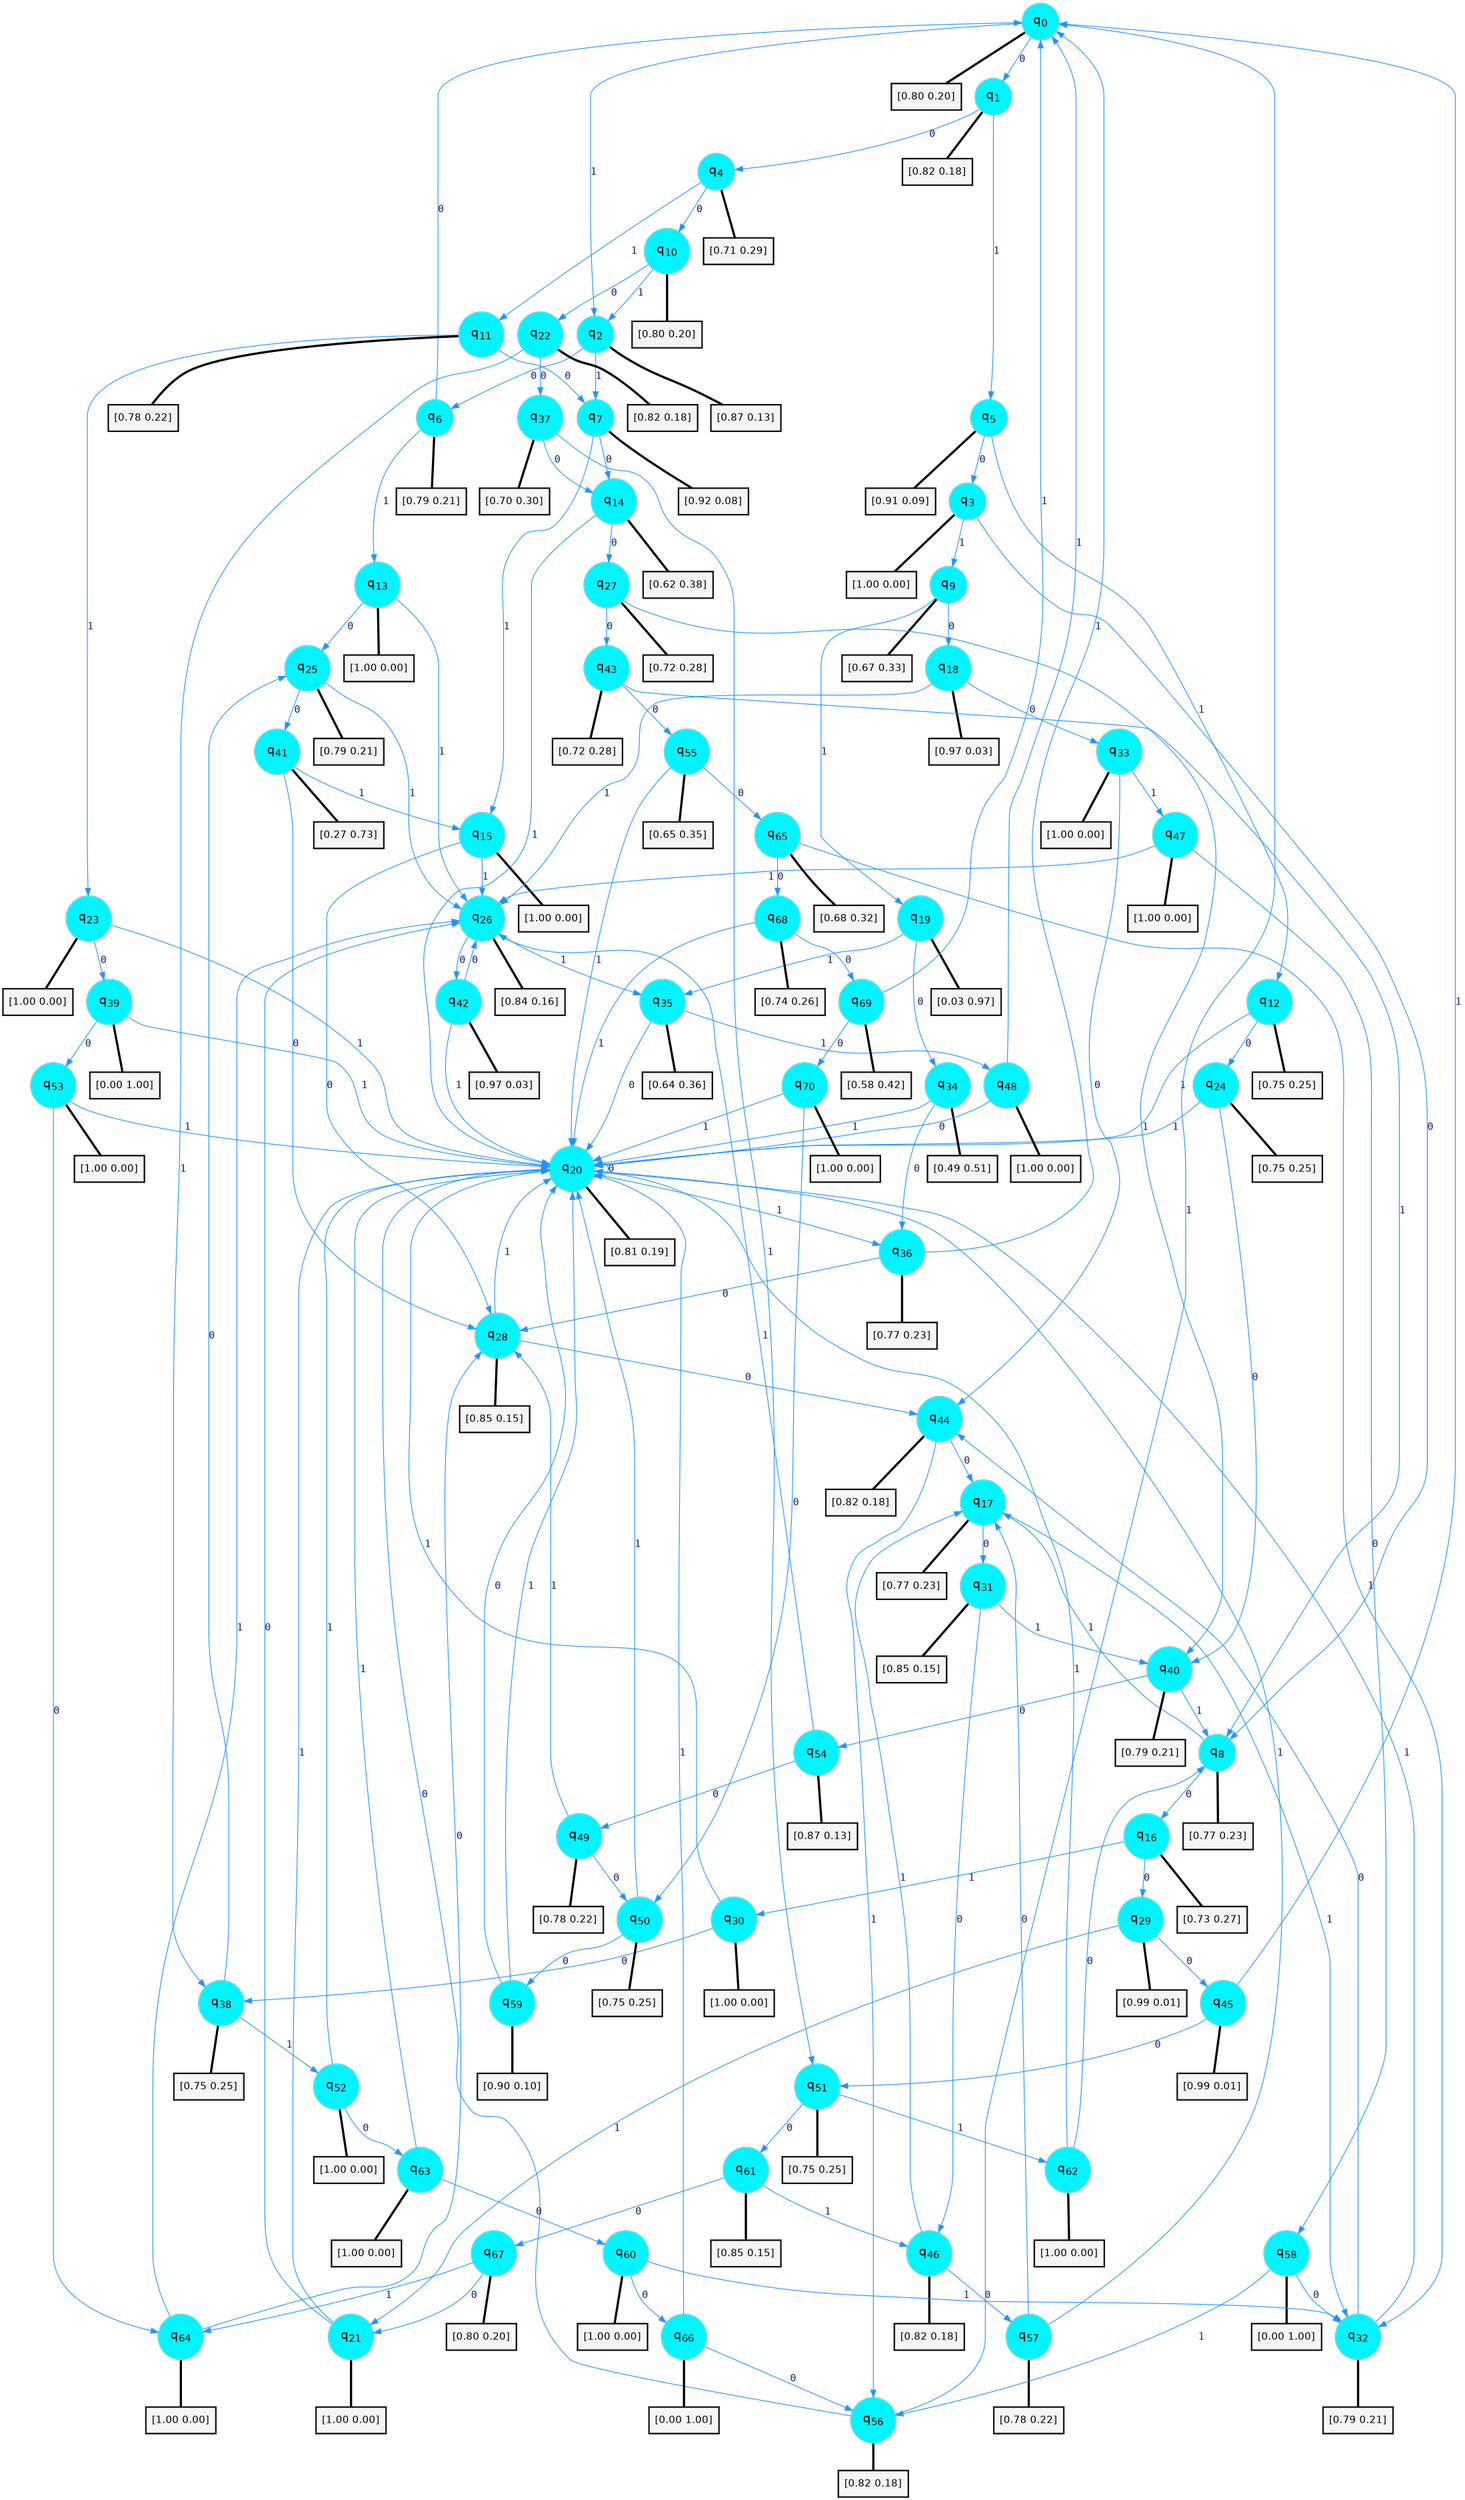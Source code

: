 digraph G {
graph [
bgcolor=transparent, dpi=300, rankdir=TD, size="40,25"];
node [
color=gray, fillcolor=turquoise1, fontcolor=black, fontname=Helvetica, fontsize=16, fontweight=bold, shape=circle, style=filled];
edge [
arrowsize=1, color=dodgerblue1, fontcolor=midnightblue, fontname=courier, fontweight=bold, penwidth=1, style=solid, weight=20];
0[label=<q<SUB>0</SUB>>];
1[label=<q<SUB>1</SUB>>];
2[label=<q<SUB>2</SUB>>];
3[label=<q<SUB>3</SUB>>];
4[label=<q<SUB>4</SUB>>];
5[label=<q<SUB>5</SUB>>];
6[label=<q<SUB>6</SUB>>];
7[label=<q<SUB>7</SUB>>];
8[label=<q<SUB>8</SUB>>];
9[label=<q<SUB>9</SUB>>];
10[label=<q<SUB>10</SUB>>];
11[label=<q<SUB>11</SUB>>];
12[label=<q<SUB>12</SUB>>];
13[label=<q<SUB>13</SUB>>];
14[label=<q<SUB>14</SUB>>];
15[label=<q<SUB>15</SUB>>];
16[label=<q<SUB>16</SUB>>];
17[label=<q<SUB>17</SUB>>];
18[label=<q<SUB>18</SUB>>];
19[label=<q<SUB>19</SUB>>];
20[label=<q<SUB>20</SUB>>];
21[label=<q<SUB>21</SUB>>];
22[label=<q<SUB>22</SUB>>];
23[label=<q<SUB>23</SUB>>];
24[label=<q<SUB>24</SUB>>];
25[label=<q<SUB>25</SUB>>];
26[label=<q<SUB>26</SUB>>];
27[label=<q<SUB>27</SUB>>];
28[label=<q<SUB>28</SUB>>];
29[label=<q<SUB>29</SUB>>];
30[label=<q<SUB>30</SUB>>];
31[label=<q<SUB>31</SUB>>];
32[label=<q<SUB>32</SUB>>];
33[label=<q<SUB>33</SUB>>];
34[label=<q<SUB>34</SUB>>];
35[label=<q<SUB>35</SUB>>];
36[label=<q<SUB>36</SUB>>];
37[label=<q<SUB>37</SUB>>];
38[label=<q<SUB>38</SUB>>];
39[label=<q<SUB>39</SUB>>];
40[label=<q<SUB>40</SUB>>];
41[label=<q<SUB>41</SUB>>];
42[label=<q<SUB>42</SUB>>];
43[label=<q<SUB>43</SUB>>];
44[label=<q<SUB>44</SUB>>];
45[label=<q<SUB>45</SUB>>];
46[label=<q<SUB>46</SUB>>];
47[label=<q<SUB>47</SUB>>];
48[label=<q<SUB>48</SUB>>];
49[label=<q<SUB>49</SUB>>];
50[label=<q<SUB>50</SUB>>];
51[label=<q<SUB>51</SUB>>];
52[label=<q<SUB>52</SUB>>];
53[label=<q<SUB>53</SUB>>];
54[label=<q<SUB>54</SUB>>];
55[label=<q<SUB>55</SUB>>];
56[label=<q<SUB>56</SUB>>];
57[label=<q<SUB>57</SUB>>];
58[label=<q<SUB>58</SUB>>];
59[label=<q<SUB>59</SUB>>];
60[label=<q<SUB>60</SUB>>];
61[label=<q<SUB>61</SUB>>];
62[label=<q<SUB>62</SUB>>];
63[label=<q<SUB>63</SUB>>];
64[label=<q<SUB>64</SUB>>];
65[label=<q<SUB>65</SUB>>];
66[label=<q<SUB>66</SUB>>];
67[label=<q<SUB>67</SUB>>];
68[label=<q<SUB>68</SUB>>];
69[label=<q<SUB>69</SUB>>];
70[label=<q<SUB>70</SUB>>];
71[label="[0.80 0.20]", shape=box,fontcolor=black, fontname=Helvetica, fontsize=14, penwidth=2, fillcolor=whitesmoke,color=black];
72[label="[0.82 0.18]", shape=box,fontcolor=black, fontname=Helvetica, fontsize=14, penwidth=2, fillcolor=whitesmoke,color=black];
73[label="[0.87 0.13]", shape=box,fontcolor=black, fontname=Helvetica, fontsize=14, penwidth=2, fillcolor=whitesmoke,color=black];
74[label="[1.00 0.00]", shape=box,fontcolor=black, fontname=Helvetica, fontsize=14, penwidth=2, fillcolor=whitesmoke,color=black];
75[label="[0.71 0.29]", shape=box,fontcolor=black, fontname=Helvetica, fontsize=14, penwidth=2, fillcolor=whitesmoke,color=black];
76[label="[0.91 0.09]", shape=box,fontcolor=black, fontname=Helvetica, fontsize=14, penwidth=2, fillcolor=whitesmoke,color=black];
77[label="[0.79 0.21]", shape=box,fontcolor=black, fontname=Helvetica, fontsize=14, penwidth=2, fillcolor=whitesmoke,color=black];
78[label="[0.92 0.08]", shape=box,fontcolor=black, fontname=Helvetica, fontsize=14, penwidth=2, fillcolor=whitesmoke,color=black];
79[label="[0.77 0.23]", shape=box,fontcolor=black, fontname=Helvetica, fontsize=14, penwidth=2, fillcolor=whitesmoke,color=black];
80[label="[0.67 0.33]", shape=box,fontcolor=black, fontname=Helvetica, fontsize=14, penwidth=2, fillcolor=whitesmoke,color=black];
81[label="[0.80 0.20]", shape=box,fontcolor=black, fontname=Helvetica, fontsize=14, penwidth=2, fillcolor=whitesmoke,color=black];
82[label="[0.78 0.22]", shape=box,fontcolor=black, fontname=Helvetica, fontsize=14, penwidth=2, fillcolor=whitesmoke,color=black];
83[label="[0.75 0.25]", shape=box,fontcolor=black, fontname=Helvetica, fontsize=14, penwidth=2, fillcolor=whitesmoke,color=black];
84[label="[1.00 0.00]", shape=box,fontcolor=black, fontname=Helvetica, fontsize=14, penwidth=2, fillcolor=whitesmoke,color=black];
85[label="[0.62 0.38]", shape=box,fontcolor=black, fontname=Helvetica, fontsize=14, penwidth=2, fillcolor=whitesmoke,color=black];
86[label="[1.00 0.00]", shape=box,fontcolor=black, fontname=Helvetica, fontsize=14, penwidth=2, fillcolor=whitesmoke,color=black];
87[label="[0.73 0.27]", shape=box,fontcolor=black, fontname=Helvetica, fontsize=14, penwidth=2, fillcolor=whitesmoke,color=black];
88[label="[0.77 0.23]", shape=box,fontcolor=black, fontname=Helvetica, fontsize=14, penwidth=2, fillcolor=whitesmoke,color=black];
89[label="[0.97 0.03]", shape=box,fontcolor=black, fontname=Helvetica, fontsize=14, penwidth=2, fillcolor=whitesmoke,color=black];
90[label="[0.03 0.97]", shape=box,fontcolor=black, fontname=Helvetica, fontsize=14, penwidth=2, fillcolor=whitesmoke,color=black];
91[label="[0.81 0.19]", shape=box,fontcolor=black, fontname=Helvetica, fontsize=14, penwidth=2, fillcolor=whitesmoke,color=black];
92[label="[1.00 0.00]", shape=box,fontcolor=black, fontname=Helvetica, fontsize=14, penwidth=2, fillcolor=whitesmoke,color=black];
93[label="[0.82 0.18]", shape=box,fontcolor=black, fontname=Helvetica, fontsize=14, penwidth=2, fillcolor=whitesmoke,color=black];
94[label="[1.00 0.00]", shape=box,fontcolor=black, fontname=Helvetica, fontsize=14, penwidth=2, fillcolor=whitesmoke,color=black];
95[label="[0.75 0.25]", shape=box,fontcolor=black, fontname=Helvetica, fontsize=14, penwidth=2, fillcolor=whitesmoke,color=black];
96[label="[0.79 0.21]", shape=box,fontcolor=black, fontname=Helvetica, fontsize=14, penwidth=2, fillcolor=whitesmoke,color=black];
97[label="[0.84 0.16]", shape=box,fontcolor=black, fontname=Helvetica, fontsize=14, penwidth=2, fillcolor=whitesmoke,color=black];
98[label="[0.72 0.28]", shape=box,fontcolor=black, fontname=Helvetica, fontsize=14, penwidth=2, fillcolor=whitesmoke,color=black];
99[label="[0.85 0.15]", shape=box,fontcolor=black, fontname=Helvetica, fontsize=14, penwidth=2, fillcolor=whitesmoke,color=black];
100[label="[0.99 0.01]", shape=box,fontcolor=black, fontname=Helvetica, fontsize=14, penwidth=2, fillcolor=whitesmoke,color=black];
101[label="[1.00 0.00]", shape=box,fontcolor=black, fontname=Helvetica, fontsize=14, penwidth=2, fillcolor=whitesmoke,color=black];
102[label="[0.85 0.15]", shape=box,fontcolor=black, fontname=Helvetica, fontsize=14, penwidth=2, fillcolor=whitesmoke,color=black];
103[label="[0.79 0.21]", shape=box,fontcolor=black, fontname=Helvetica, fontsize=14, penwidth=2, fillcolor=whitesmoke,color=black];
104[label="[1.00 0.00]", shape=box,fontcolor=black, fontname=Helvetica, fontsize=14, penwidth=2, fillcolor=whitesmoke,color=black];
105[label="[0.49 0.51]", shape=box,fontcolor=black, fontname=Helvetica, fontsize=14, penwidth=2, fillcolor=whitesmoke,color=black];
106[label="[0.64 0.36]", shape=box,fontcolor=black, fontname=Helvetica, fontsize=14, penwidth=2, fillcolor=whitesmoke,color=black];
107[label="[0.77 0.23]", shape=box,fontcolor=black, fontname=Helvetica, fontsize=14, penwidth=2, fillcolor=whitesmoke,color=black];
108[label="[0.70 0.30]", shape=box,fontcolor=black, fontname=Helvetica, fontsize=14, penwidth=2, fillcolor=whitesmoke,color=black];
109[label="[0.75 0.25]", shape=box,fontcolor=black, fontname=Helvetica, fontsize=14, penwidth=2, fillcolor=whitesmoke,color=black];
110[label="[0.00 1.00]", shape=box,fontcolor=black, fontname=Helvetica, fontsize=14, penwidth=2, fillcolor=whitesmoke,color=black];
111[label="[0.79 0.21]", shape=box,fontcolor=black, fontname=Helvetica, fontsize=14, penwidth=2, fillcolor=whitesmoke,color=black];
112[label="[0.27 0.73]", shape=box,fontcolor=black, fontname=Helvetica, fontsize=14, penwidth=2, fillcolor=whitesmoke,color=black];
113[label="[0.97 0.03]", shape=box,fontcolor=black, fontname=Helvetica, fontsize=14, penwidth=2, fillcolor=whitesmoke,color=black];
114[label="[0.72 0.28]", shape=box,fontcolor=black, fontname=Helvetica, fontsize=14, penwidth=2, fillcolor=whitesmoke,color=black];
115[label="[0.82 0.18]", shape=box,fontcolor=black, fontname=Helvetica, fontsize=14, penwidth=2, fillcolor=whitesmoke,color=black];
116[label="[0.99 0.01]", shape=box,fontcolor=black, fontname=Helvetica, fontsize=14, penwidth=2, fillcolor=whitesmoke,color=black];
117[label="[0.82 0.18]", shape=box,fontcolor=black, fontname=Helvetica, fontsize=14, penwidth=2, fillcolor=whitesmoke,color=black];
118[label="[1.00 0.00]", shape=box,fontcolor=black, fontname=Helvetica, fontsize=14, penwidth=2, fillcolor=whitesmoke,color=black];
119[label="[1.00 0.00]", shape=box,fontcolor=black, fontname=Helvetica, fontsize=14, penwidth=2, fillcolor=whitesmoke,color=black];
120[label="[0.78 0.22]", shape=box,fontcolor=black, fontname=Helvetica, fontsize=14, penwidth=2, fillcolor=whitesmoke,color=black];
121[label="[0.75 0.25]", shape=box,fontcolor=black, fontname=Helvetica, fontsize=14, penwidth=2, fillcolor=whitesmoke,color=black];
122[label="[0.75 0.25]", shape=box,fontcolor=black, fontname=Helvetica, fontsize=14, penwidth=2, fillcolor=whitesmoke,color=black];
123[label="[1.00 0.00]", shape=box,fontcolor=black, fontname=Helvetica, fontsize=14, penwidth=2, fillcolor=whitesmoke,color=black];
124[label="[1.00 0.00]", shape=box,fontcolor=black, fontname=Helvetica, fontsize=14, penwidth=2, fillcolor=whitesmoke,color=black];
125[label="[0.87 0.13]", shape=box,fontcolor=black, fontname=Helvetica, fontsize=14, penwidth=2, fillcolor=whitesmoke,color=black];
126[label="[0.65 0.35]", shape=box,fontcolor=black, fontname=Helvetica, fontsize=14, penwidth=2, fillcolor=whitesmoke,color=black];
127[label="[0.82 0.18]", shape=box,fontcolor=black, fontname=Helvetica, fontsize=14, penwidth=2, fillcolor=whitesmoke,color=black];
128[label="[0.78 0.22]", shape=box,fontcolor=black, fontname=Helvetica, fontsize=14, penwidth=2, fillcolor=whitesmoke,color=black];
129[label="[0.00 1.00]", shape=box,fontcolor=black, fontname=Helvetica, fontsize=14, penwidth=2, fillcolor=whitesmoke,color=black];
130[label="[0.90 0.10]", shape=box,fontcolor=black, fontname=Helvetica, fontsize=14, penwidth=2, fillcolor=whitesmoke,color=black];
131[label="[1.00 0.00]", shape=box,fontcolor=black, fontname=Helvetica, fontsize=14, penwidth=2, fillcolor=whitesmoke,color=black];
132[label="[0.85 0.15]", shape=box,fontcolor=black, fontname=Helvetica, fontsize=14, penwidth=2, fillcolor=whitesmoke,color=black];
133[label="[1.00 0.00]", shape=box,fontcolor=black, fontname=Helvetica, fontsize=14, penwidth=2, fillcolor=whitesmoke,color=black];
134[label="[1.00 0.00]", shape=box,fontcolor=black, fontname=Helvetica, fontsize=14, penwidth=2, fillcolor=whitesmoke,color=black];
135[label="[1.00 0.00]", shape=box,fontcolor=black, fontname=Helvetica, fontsize=14, penwidth=2, fillcolor=whitesmoke,color=black];
136[label="[0.68 0.32]", shape=box,fontcolor=black, fontname=Helvetica, fontsize=14, penwidth=2, fillcolor=whitesmoke,color=black];
137[label="[0.00 1.00]", shape=box,fontcolor=black, fontname=Helvetica, fontsize=14, penwidth=2, fillcolor=whitesmoke,color=black];
138[label="[0.80 0.20]", shape=box,fontcolor=black, fontname=Helvetica, fontsize=14, penwidth=2, fillcolor=whitesmoke,color=black];
139[label="[0.74 0.26]", shape=box,fontcolor=black, fontname=Helvetica, fontsize=14, penwidth=2, fillcolor=whitesmoke,color=black];
140[label="[0.58 0.42]", shape=box,fontcolor=black, fontname=Helvetica, fontsize=14, penwidth=2, fillcolor=whitesmoke,color=black];
141[label="[1.00 0.00]", shape=box,fontcolor=black, fontname=Helvetica, fontsize=14, penwidth=2, fillcolor=whitesmoke,color=black];
0->1 [label=0];
0->2 [label=1];
0->71 [arrowhead=none, penwidth=3,color=black];
1->4 [label=0];
1->5 [label=1];
1->72 [arrowhead=none, penwidth=3,color=black];
2->6 [label=0];
2->7 [label=1];
2->73 [arrowhead=none, penwidth=3,color=black];
3->8 [label=0];
3->9 [label=1];
3->74 [arrowhead=none, penwidth=3,color=black];
4->10 [label=0];
4->11 [label=1];
4->75 [arrowhead=none, penwidth=3,color=black];
5->3 [label=0];
5->12 [label=1];
5->76 [arrowhead=none, penwidth=3,color=black];
6->0 [label=0];
6->13 [label=1];
6->77 [arrowhead=none, penwidth=3,color=black];
7->14 [label=0];
7->15 [label=1];
7->78 [arrowhead=none, penwidth=3,color=black];
8->16 [label=0];
8->17 [label=1];
8->79 [arrowhead=none, penwidth=3,color=black];
9->18 [label=0];
9->19 [label=1];
9->80 [arrowhead=none, penwidth=3,color=black];
10->22 [label=0];
10->2 [label=1];
10->81 [arrowhead=none, penwidth=3,color=black];
11->7 [label=0];
11->23 [label=1];
11->82 [arrowhead=none, penwidth=3,color=black];
12->24 [label=0];
12->20 [label=1];
12->83 [arrowhead=none, penwidth=3,color=black];
13->25 [label=0];
13->26 [label=1];
13->84 [arrowhead=none, penwidth=3,color=black];
14->27 [label=0];
14->20 [label=1];
14->85 [arrowhead=none, penwidth=3,color=black];
15->28 [label=0];
15->26 [label=1];
15->86 [arrowhead=none, penwidth=3,color=black];
16->29 [label=0];
16->30 [label=1];
16->87 [arrowhead=none, penwidth=3,color=black];
17->31 [label=0];
17->32 [label=1];
17->88 [arrowhead=none, penwidth=3,color=black];
18->33 [label=0];
18->26 [label=1];
18->89 [arrowhead=none, penwidth=3,color=black];
19->34 [label=0];
19->35 [label=1];
19->90 [arrowhead=none, penwidth=3,color=black];
20->20 [label=0];
20->36 [label=1];
20->91 [arrowhead=none, penwidth=3,color=black];
21->26 [label=0];
21->20 [label=1];
21->92 [arrowhead=none, penwidth=3,color=black];
22->37 [label=0];
22->38 [label=1];
22->93 [arrowhead=none, penwidth=3,color=black];
23->39 [label=0];
23->20 [label=1];
23->94 [arrowhead=none, penwidth=3,color=black];
24->40 [label=0];
24->20 [label=1];
24->95 [arrowhead=none, penwidth=3,color=black];
25->41 [label=0];
25->26 [label=1];
25->96 [arrowhead=none, penwidth=3,color=black];
26->42 [label=0];
26->35 [label=1];
26->97 [arrowhead=none, penwidth=3,color=black];
27->43 [label=0];
27->40 [label=1];
27->98 [arrowhead=none, penwidth=3,color=black];
28->44 [label=0];
28->20 [label=1];
28->99 [arrowhead=none, penwidth=3,color=black];
29->45 [label=0];
29->21 [label=1];
29->100 [arrowhead=none, penwidth=3,color=black];
30->38 [label=0];
30->20 [label=1];
30->101 [arrowhead=none, penwidth=3,color=black];
31->46 [label=0];
31->40 [label=1];
31->102 [arrowhead=none, penwidth=3,color=black];
32->44 [label=0];
32->20 [label=1];
32->103 [arrowhead=none, penwidth=3,color=black];
33->44 [label=0];
33->47 [label=1];
33->104 [arrowhead=none, penwidth=3,color=black];
34->36 [label=0];
34->20 [label=1];
34->105 [arrowhead=none, penwidth=3,color=black];
35->20 [label=0];
35->48 [label=1];
35->106 [arrowhead=none, penwidth=3,color=black];
36->28 [label=0];
36->0 [label=1];
36->107 [arrowhead=none, penwidth=3,color=black];
37->14 [label=0];
37->51 [label=1];
37->108 [arrowhead=none, penwidth=3,color=black];
38->25 [label=0];
38->52 [label=1];
38->109 [arrowhead=none, penwidth=3,color=black];
39->53 [label=0];
39->20 [label=1];
39->110 [arrowhead=none, penwidth=3,color=black];
40->54 [label=0];
40->8 [label=1];
40->111 [arrowhead=none, penwidth=3,color=black];
41->28 [label=0];
41->15 [label=1];
41->112 [arrowhead=none, penwidth=3,color=black];
42->26 [label=0];
42->20 [label=1];
42->113 [arrowhead=none, penwidth=3,color=black];
43->55 [label=0];
43->8 [label=1];
43->114 [arrowhead=none, penwidth=3,color=black];
44->17 [label=0];
44->56 [label=1];
44->115 [arrowhead=none, penwidth=3,color=black];
45->51 [label=0];
45->0 [label=1];
45->116 [arrowhead=none, penwidth=3,color=black];
46->57 [label=0];
46->17 [label=1];
46->117 [arrowhead=none, penwidth=3,color=black];
47->58 [label=0];
47->26 [label=1];
47->118 [arrowhead=none, penwidth=3,color=black];
48->20 [label=0];
48->0 [label=1];
48->119 [arrowhead=none, penwidth=3,color=black];
49->50 [label=0];
49->28 [label=1];
49->120 [arrowhead=none, penwidth=3,color=black];
50->59 [label=0];
50->20 [label=1];
50->121 [arrowhead=none, penwidth=3,color=black];
51->61 [label=0];
51->62 [label=1];
51->122 [arrowhead=none, penwidth=3,color=black];
52->63 [label=0];
52->20 [label=1];
52->123 [arrowhead=none, penwidth=3,color=black];
53->64 [label=0];
53->20 [label=1];
53->124 [arrowhead=none, penwidth=3,color=black];
54->49 [label=0];
54->26 [label=1];
54->125 [arrowhead=none, penwidth=3,color=black];
55->65 [label=0];
55->20 [label=1];
55->126 [arrowhead=none, penwidth=3,color=black];
56->20 [label=0];
56->0 [label=1];
56->127 [arrowhead=none, penwidth=3,color=black];
57->17 [label=0];
57->20 [label=1];
57->128 [arrowhead=none, penwidth=3,color=black];
58->32 [label=0];
58->56 [label=1];
58->129 [arrowhead=none, penwidth=3,color=black];
59->20 [label=0];
59->20 [label=1];
59->130 [arrowhead=none, penwidth=3,color=black];
60->66 [label=0];
60->32 [label=1];
60->131 [arrowhead=none, penwidth=3,color=black];
61->67 [label=0];
61->46 [label=1];
61->132 [arrowhead=none, penwidth=3,color=black];
62->8 [label=0];
62->20 [label=1];
62->133 [arrowhead=none, penwidth=3,color=black];
63->60 [label=0];
63->20 [label=1];
63->134 [arrowhead=none, penwidth=3,color=black];
64->28 [label=0];
64->26 [label=1];
64->135 [arrowhead=none, penwidth=3,color=black];
65->68 [label=0];
65->32 [label=1];
65->136 [arrowhead=none, penwidth=3,color=black];
66->56 [label=0];
66->20 [label=1];
66->137 [arrowhead=none, penwidth=3,color=black];
67->21 [label=0];
67->64 [label=1];
67->138 [arrowhead=none, penwidth=3,color=black];
68->69 [label=0];
68->20 [label=1];
68->139 [arrowhead=none, penwidth=3,color=black];
69->70 [label=0];
69->0 [label=1];
69->140 [arrowhead=none, penwidth=3,color=black];
70->50 [label=0];
70->20 [label=1];
70->141 [arrowhead=none, penwidth=3,color=black];
}
